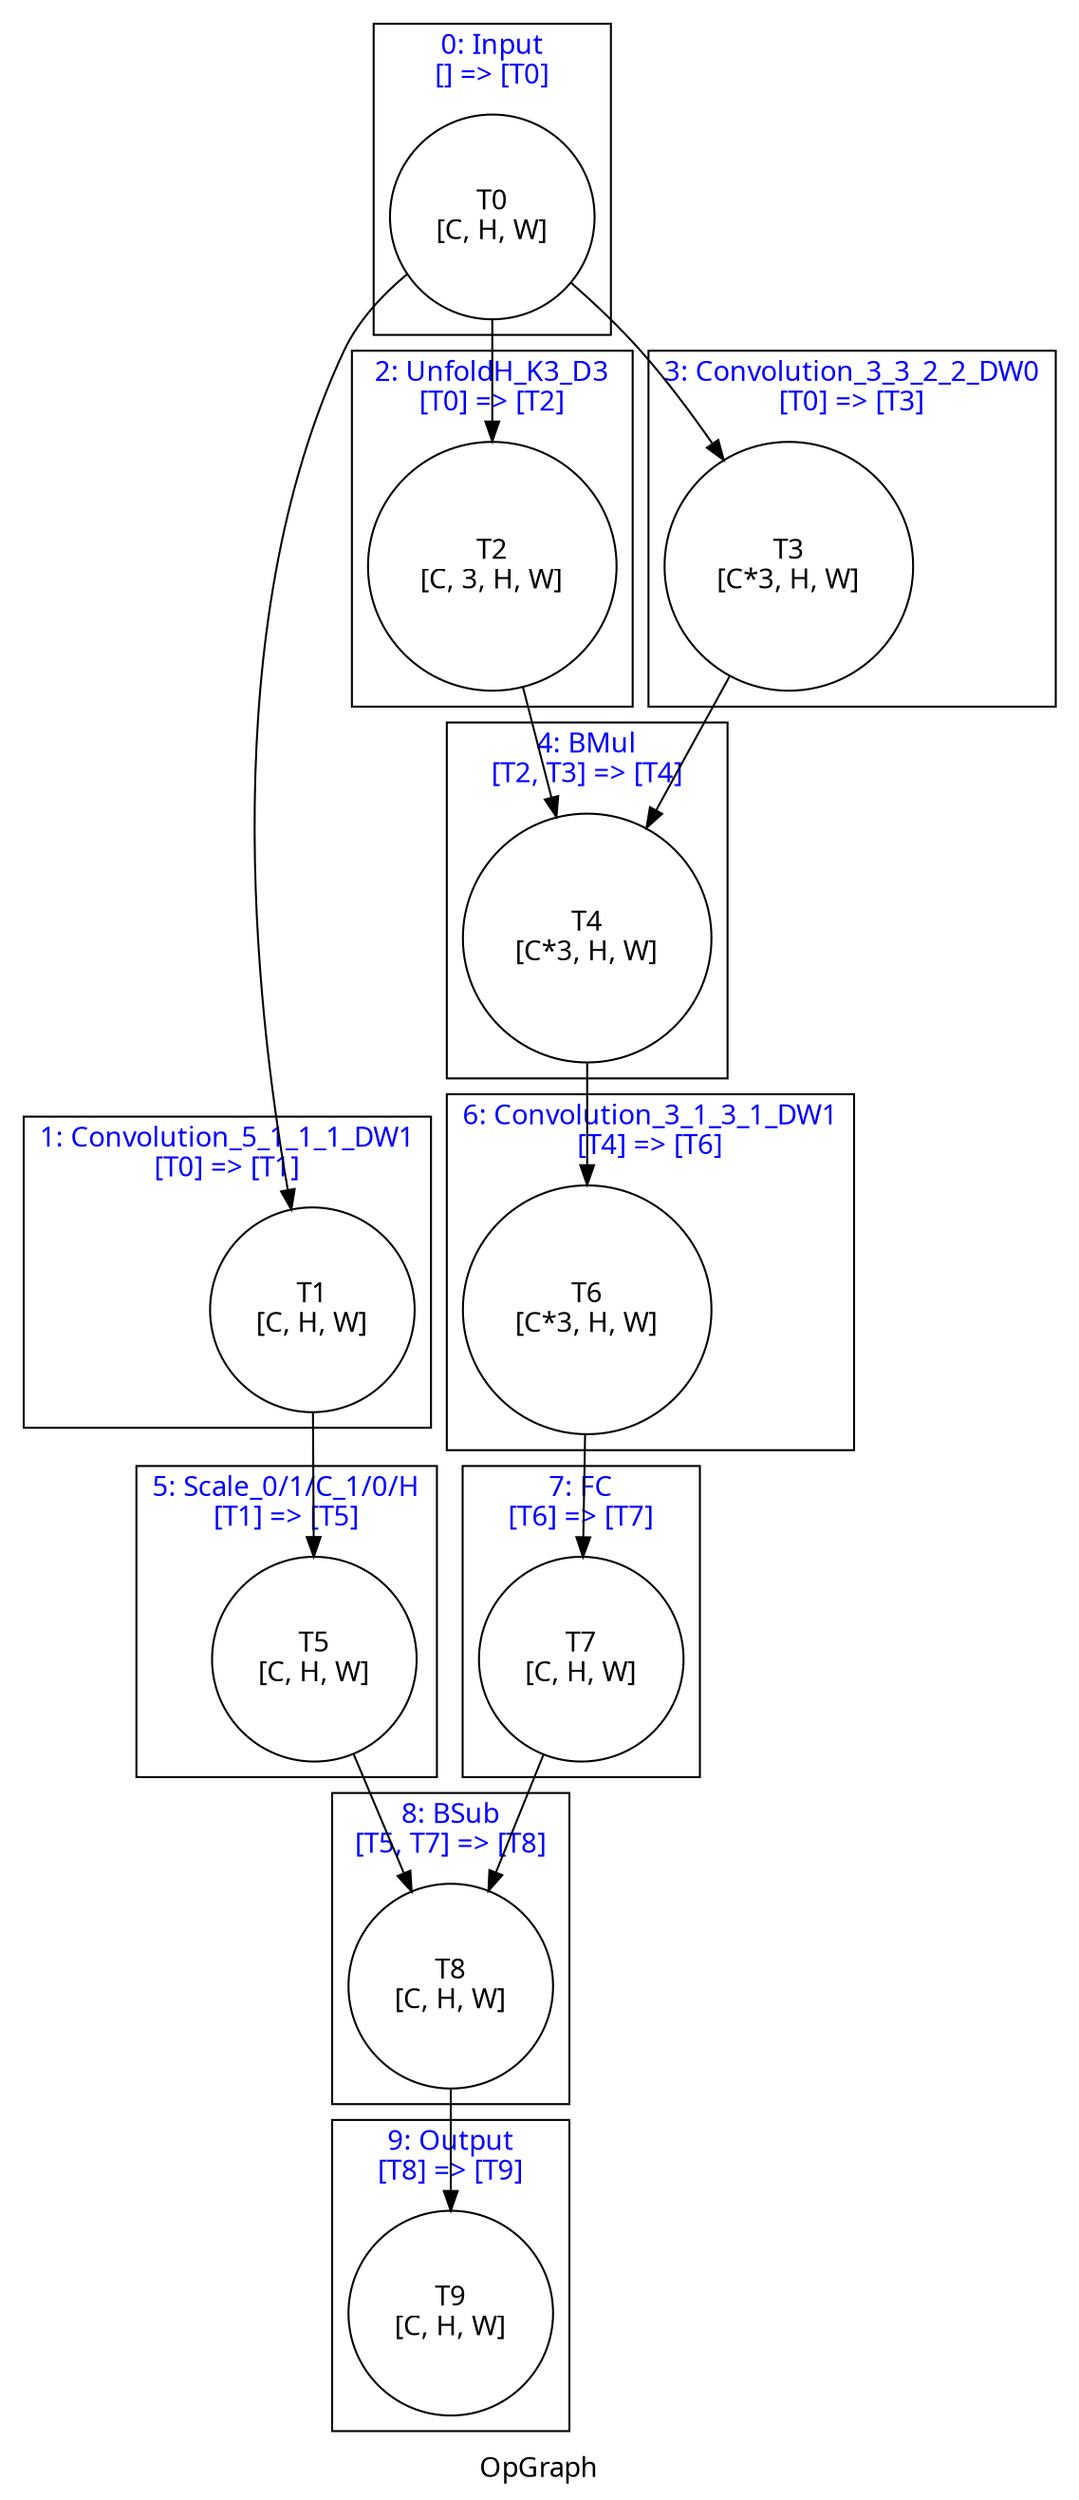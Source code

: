 digraph OpGraph {
    label = "OpGraph"
    fontname = "Graphik";
    subgraph tensors {
        node [shape = circle, color = black, fontname = "Graphik"]
        t_0; t_1; t_2; t_3; t_4; t_5; t_6; t_7; t_8; t_9; 
    }
    subgraph cluster_0 {
        fontcolor = blue;
        label = "0: Input\n[] => [T0]";
        t_0 [label = "T0\n[C, H, W]"];
    }
    subgraph cluster_1 {
        fontcolor = blue;
        label = "1: Convolution_5_1_1_1_DW1\n[T0] => [T1]";
        t_1 [label = "T1\n[C, H, W]"];
    }
    subgraph cluster_2 {
        fontcolor = blue;
        label = "2: UnfoldH_K3_D3\n[T0] => [T2]";
        t_2 [label = "T2\n[C, 3, H, W]"];
    }
    subgraph cluster_3 {
        fontcolor = blue;
        label = "3: Convolution_3_3_2_2_DW0\n[T0] => [T3]";
        t_3 [label = "T3\n[C*3, H, W]"];
    }
    subgraph cluster_4 {
        fontcolor = blue;
        label = "4: BMul\n[T2, T3] => [T4]";
        t_4 [label = "T4\n[C*3, H, W]"];
    }
    subgraph cluster_5 {
        fontcolor = blue;
        label = "5: Scale_0/1/C_1/0/H\n[T1] => [T5]";
        t_5 [label = "T5\n[C, H, W]"];
    }
    subgraph cluster_6 {
        fontcolor = blue;
        label = "6: Convolution_3_1_3_1_DW1\n[T4] => [T6]";
        t_6 [label = "T6\n[C*3, H, W]"];
    }
    subgraph cluster_7 {
        fontcolor = blue;
        label = "7: FC\n[T6] => [T7]";
        t_7 [label = "T7\n[C, H, W]"];
    }
    subgraph cluster_8 {
        fontcolor = blue;
        label = "8: BSub\n[T5, T7] => [T8]";
        t_8 [label = "T8\n[C, H, W]"];
    }
    subgraph cluster_9 {
        fontcolor = blue;
        label = "9: Output\n[T8] => [T9]";
        t_9 [label = "T9\n[C, H, W]"];
    }
    t_0 -> t_1;
    t_0 -> t_2;
    t_0 -> t_3;
    t_1 -> t_5;
    t_2 -> t_4;
    t_3 -> t_4;
    t_4 -> t_6;
    t_5 -> t_8;
    t_6 -> t_7;
    t_7 -> t_8;
    t_8 -> t_9;
}

